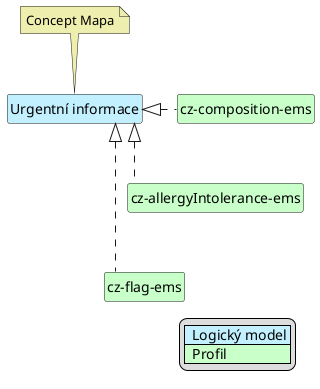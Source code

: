 @startuml
hide circle
hide stereotype
hide members
hide methods
skinparam linetype ortho
skinparam class {
BackgroundColor<<LogicalModel>> #APPLICATION
BackgroundColor<<Profile>> #TECHNOLOGY
}
legend right
| <#APPLICATION>  Logický model |
| <#TECHNOLOGY>  Profil |
endlegend

class "Urgentní informace" <<LogicalModel>> [[StructureDefinition-LogAlertsCz.html]]
note top #EEEEAE [[ConceptMap-Alerts2FHIR-cz.html]]
Concept Mapa
endnote

class "cz-composition-ems" <<Profile>> [[StructureDefinition-cz-composition-ems.html]]
class "cz-allergyIntolerance-ems" <<Profile>> [[StructureDefinition-cz-allergyIntolerance-ems.html]]
class "cz-flag-ems" <<Profile>> [[StructureDefinition-cz-flag-ems.html]]

"Urgentní informace" <|. "cz-composition-ems"
"Urgentní informace" <|. "cz-allergyIntolerance-ems"
"Urgentní informace" <|. "cz-flag-ems"

"cz-composition-ems" -d[hidden]-> "cz-allergyIntolerance-ems"
"cz-allergyIntolerance-ems" -d[hidden]-> "cz-flag-ems"

@enduml
